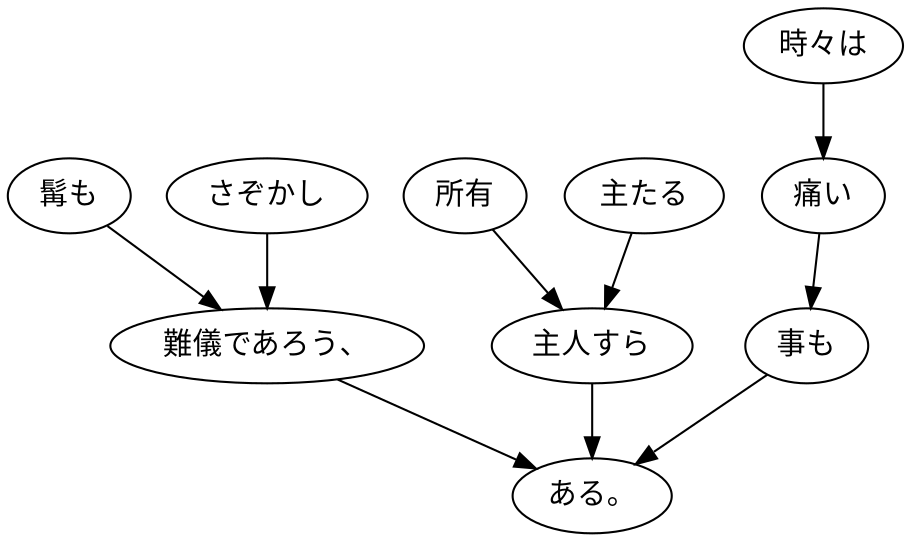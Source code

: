 digraph graph5747 {
	node0 [label="髯も"];
	node1 [label="さぞかし"];
	node2 [label="難儀であろう、"];
	node3 [label="所有"];
	node4 [label="主たる"];
	node5 [label="主人すら"];
	node6 [label="時々は"];
	node7 [label="痛い"];
	node8 [label="事も"];
	node9 [label="ある。"];
	node0 -> node2;
	node1 -> node2;
	node2 -> node9;
	node3 -> node5;
	node4 -> node5;
	node5 -> node9;
	node6 -> node7;
	node7 -> node8;
	node8 -> node9;
}
